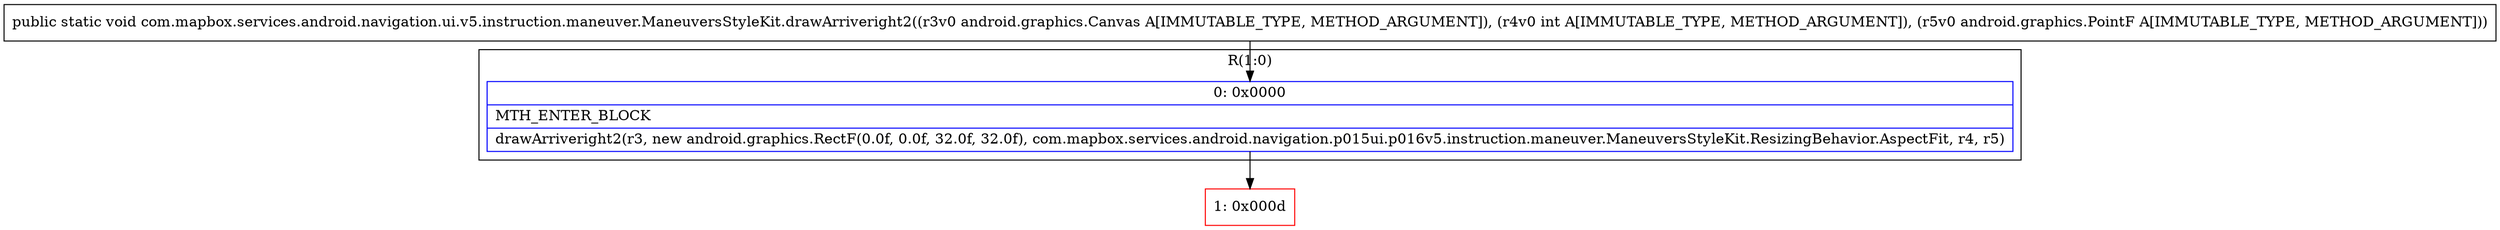digraph "CFG forcom.mapbox.services.android.navigation.ui.v5.instruction.maneuver.ManeuversStyleKit.drawArriveright2(Landroid\/graphics\/Canvas;ILandroid\/graphics\/PointF;)V" {
subgraph cluster_Region_1380912734 {
label = "R(1:0)";
node [shape=record,color=blue];
Node_0 [shape=record,label="{0\:\ 0x0000|MTH_ENTER_BLOCK\l|drawArriveright2(r3, new android.graphics.RectF(0.0f, 0.0f, 32.0f, 32.0f), com.mapbox.services.android.navigation.p015ui.p016v5.instruction.maneuver.ManeuversStyleKit.ResizingBehavior.AspectFit, r4, r5)\l}"];
}
Node_1 [shape=record,color=red,label="{1\:\ 0x000d}"];
MethodNode[shape=record,label="{public static void com.mapbox.services.android.navigation.ui.v5.instruction.maneuver.ManeuversStyleKit.drawArriveright2((r3v0 android.graphics.Canvas A[IMMUTABLE_TYPE, METHOD_ARGUMENT]), (r4v0 int A[IMMUTABLE_TYPE, METHOD_ARGUMENT]), (r5v0 android.graphics.PointF A[IMMUTABLE_TYPE, METHOD_ARGUMENT])) }"];
MethodNode -> Node_0;
Node_0 -> Node_1;
}

